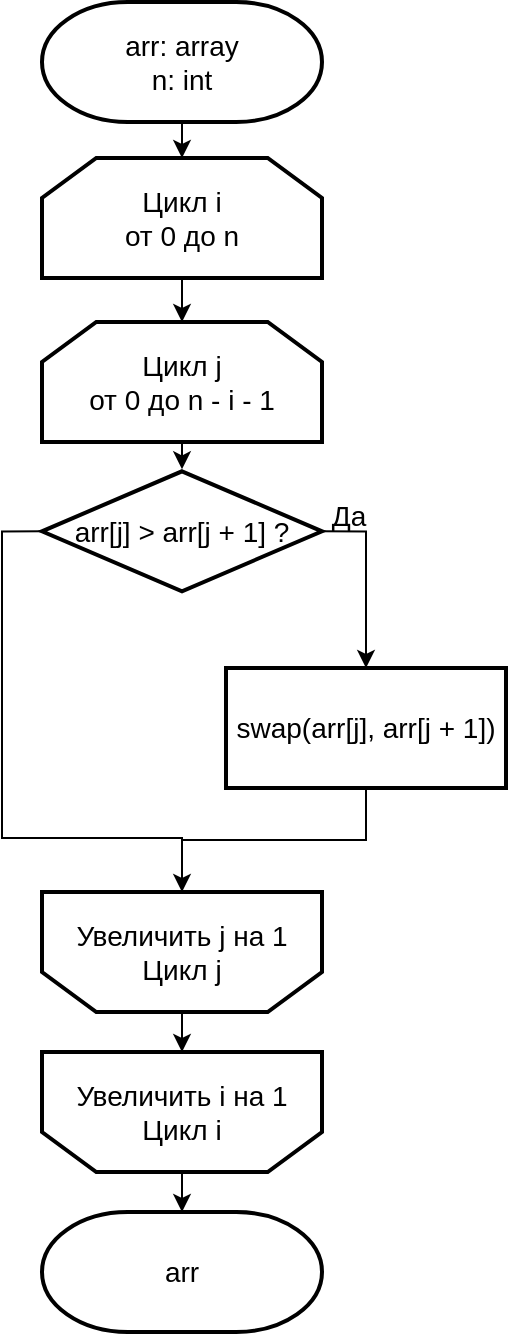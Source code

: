 <mxfile version="13.7.7" type="device"><diagram id="PIonliqSgbL0Smnv_0V-" name="Page-1"><mxGraphModel dx="1324" dy="835" grid="0" gridSize="10" guides="1" tooltips="1" connect="1" arrows="1" fold="1" page="1" pageScale="1" pageWidth="827" pageHeight="1169" math="0" shadow="0"><root><mxCell id="0"/><mxCell id="1" parent="0"/><mxCell id="8105sQnSopPn1buh1nQ9-1" style="edgeStyle=orthogonalEdgeStyle;rounded=0;orthogonalLoop=1;jettySize=auto;html=1;exitX=0.5;exitY=1;exitDx=0;exitDy=0;exitPerimeter=0;entryX=0.5;entryY=0;entryDx=0;entryDy=0;entryPerimeter=0;" edge="1" parent="1" source="8105sQnSopPn1buh1nQ9-2" target="8105sQnSopPn1buh1nQ9-4"><mxGeometry relative="1" as="geometry"/></mxCell><mxCell id="8105sQnSopPn1buh1nQ9-2" value="&lt;font style=&quot;font-size: 14px&quot;&gt;arr: array&lt;br&gt;n: int&lt;/font&gt;" style="strokeWidth=2;html=1;shape=mxgraph.flowchart.terminator;whiteSpace=wrap;" vertex="1" parent="1"><mxGeometry x="500" y="150" width="140" height="60" as="geometry"/></mxCell><mxCell id="8105sQnSopPn1buh1nQ9-3" style="edgeStyle=orthogonalEdgeStyle;rounded=0;orthogonalLoop=1;jettySize=auto;html=1;exitX=0.5;exitY=1;exitDx=0;exitDy=0;exitPerimeter=0;entryX=0.5;entryY=0;entryDx=0;entryDy=0;entryPerimeter=0;" edge="1" parent="1" source="8105sQnSopPn1buh1nQ9-4" target="8105sQnSopPn1buh1nQ9-8"><mxGeometry relative="1" as="geometry"/></mxCell><mxCell id="8105sQnSopPn1buh1nQ9-4" value="&lt;font style=&quot;font-size: 14px&quot;&gt;Цикл i&lt;br&gt;от 0 до n&lt;/font&gt;" style="strokeWidth=2;html=1;shape=stencil(rZVNb4MwDIZ/Ta5VIFpXjlPWnapeetg5pe6ICgkKWbv9+6W4aHwMxrxKHPBreB9sbIUJWWWqBBZzowpg4pnF8cbaMggbXWgfwnCbYWLJMbxgmKwwVFUJqUftrJxW+xwwU3lnT3DRB39z0CYDh65izfhTeOZ6CZlaY4KJtqbqZFr5YKa0Ce/yDzTjiwfEfN5ijMpAKMCD66jf5W1RYPELmRTNI+0IpG5FDfc30uvfSRGNtKZ0r8+KZsK2hLr4gsc9XLKayduReAm1OlIvm60jVDfCEzIoYwso5F6lpzdn383hx68s1XW5B4kmXdgztIau16upBjQOuTYth8d/O/QaeAeLJcGC39mBUgblb6S5rWBiaIM+mIhaHRkjIY/WwcR8HXWe4zkyNroDg1rFc60WvgA=);whiteSpace=wrap;" vertex="1" parent="1"><mxGeometry x="500" y="228" width="140" height="60" as="geometry"/></mxCell><mxCell id="8105sQnSopPn1buh1nQ9-5" style="edgeStyle=orthogonalEdgeStyle;rounded=0;orthogonalLoop=1;jettySize=auto;html=1;exitX=0.5;exitY=0;exitDx=0;exitDy=0;exitPerimeter=0;entryX=0.5;entryY=0;entryDx=0;entryDy=0;entryPerimeter=0;" edge="1" parent="1" source="8105sQnSopPn1buh1nQ9-6" target="8105sQnSopPn1buh1nQ9-13"><mxGeometry relative="1" as="geometry"/></mxCell><mxCell id="8105sQnSopPn1buh1nQ9-6" value="&lt;font style=&quot;font-size: 14px&quot;&gt;&lt;span style=&quot;background-color: rgb(255 , 255 , 255)&quot;&gt;Увеличить i на 1&lt;/span&gt;&lt;br&gt;&lt;span style=&quot;background-color: rgb(255 , 255 , 255)&quot;&gt;Цикл i&lt;/span&gt;&lt;/font&gt;" style="strokeWidth=2;html=1;shape=stencil(rZVNb4MwDIZ/Ta5VIFpXjlPWnapeetg5pe6ICgkKWbv9+6W4aHwMxrxKHPBreB9sbIUJWWWqBBZzowpg4pnF8cbaMggbXWgfwnCbYWLJMbxgmKwwVFUJqUftrJxW+xwwU3lnT3DRB39z0CYDh65izfhTeOZ6CZlaY4KJtqbqZFr5YKa0Ce/yDzTjiwfEfN5ijMpAKMCD66jf5W1RYPELmRTNI+0IpG5FDfc30uvfSRGNtKZ0r8+KZsK2hLr4gsc9XLKayduReAm1OlIvm60jVDfCEzIoYwso5F6lpzdn383hx68s1XW5B4kmXdgztIau16upBjQOuTYth8d/O/QaeAeLJcGC39mBUgblb6S5rWBiaIM+mIhaHRkjIY/WwcR8HXWe4zkyNroDg1rFc60WvgA=);whiteSpace=wrap;flipV=1;" vertex="1" parent="1"><mxGeometry x="500" y="675" width="140" height="60" as="geometry"/></mxCell><mxCell id="8105sQnSopPn1buh1nQ9-7" style="edgeStyle=orthogonalEdgeStyle;rounded=0;orthogonalLoop=1;jettySize=auto;html=1;exitX=0.5;exitY=1;exitDx=0;exitDy=0;exitPerimeter=0;entryX=0.5;entryY=0;entryDx=0;entryDy=0;entryPerimeter=0;" edge="1" parent="1" source="8105sQnSopPn1buh1nQ9-8"><mxGeometry relative="1" as="geometry"><mxPoint x="570" y="383.65" as="targetPoint"/></mxGeometry></mxCell><mxCell id="8105sQnSopPn1buh1nQ9-8" value="&lt;font style=&quot;font-size: 14px&quot;&gt;Цикл j&lt;br&gt;от 0 до n - i - 1&lt;/font&gt;" style="strokeWidth=2;html=1;shape=stencil(rZVNb4MwDIZ/Ta5VIFpXjlPWnapeetg5pe6ICgkKWbv9+6W4aHwMxrxKHPBreB9sbIUJWWWqBBZzowpg4pnF8cbaMggbXWgfwnCbYWLJMbxgmKwwVFUJqUftrJxW+xwwU3lnT3DRB39z0CYDh65izfhTeOZ6CZlaY4KJtqbqZFr5YKa0Ce/yDzTjiwfEfN5ijMpAKMCD66jf5W1RYPELmRTNI+0IpG5FDfc30uvfSRGNtKZ0r8+KZsK2hLr4gsc9XLKayduReAm1OlIvm60jVDfCEzIoYwso5F6lpzdn383hx68s1XW5B4kmXdgztIau16upBjQOuTYth8d/O/QaeAeLJcGC39mBUgblb6S5rWBiaIM+mIhaHRkjIY/WwcR8HXWe4zkyNroDg1rFc60WvgA=);whiteSpace=wrap;" vertex="1" parent="1"><mxGeometry x="500" y="310" width="140" height="60" as="geometry"/></mxCell><mxCell id="8105sQnSopPn1buh1nQ9-9" style="edgeStyle=orthogonalEdgeStyle;rounded=0;orthogonalLoop=1;jettySize=auto;html=1;exitX=0.5;exitY=0;exitDx=0;exitDy=0;exitPerimeter=0;entryX=0.5;entryY=1;entryDx=0;entryDy=0;entryPerimeter=0;" edge="1" parent="1" source="8105sQnSopPn1buh1nQ9-10" target="8105sQnSopPn1buh1nQ9-6"><mxGeometry relative="1" as="geometry"/></mxCell><mxCell id="8105sQnSopPn1buh1nQ9-10" value="&lt;font style=&quot;font-size: 14px&quot;&gt;&lt;span style=&quot;background-color: rgb(255 , 255 , 255)&quot;&gt;Увеличить j на 1&lt;/span&gt;&lt;br&gt;&lt;span style=&quot;background-color: rgb(255 , 255 , 255)&quot;&gt;Цикл j&lt;/span&gt;&lt;/font&gt;" style="strokeWidth=2;html=1;shape=stencil(rZVNb4MwDIZ/Ta5VIFpXjlPWnapeetg5pe6ICgkKWbv9+6W4aHwMxrxKHPBreB9sbIUJWWWqBBZzowpg4pnF8cbaMggbXWgfwnCbYWLJMbxgmKwwVFUJqUftrJxW+xwwU3lnT3DRB39z0CYDh65izfhTeOZ6CZlaY4KJtqbqZFr5YKa0Ce/yDzTjiwfEfN5ijMpAKMCD66jf5W1RYPELmRTNI+0IpG5FDfc30uvfSRGNtKZ0r8+KZsK2hLr4gsc9XLKayduReAm1OlIvm60jVDfCEzIoYwso5F6lpzdn383hx68s1XW5B4kmXdgztIau16upBjQOuTYth8d/O/QaeAeLJcGC39mBUgblb6S5rWBiaIM+mIhaHRkjIY/WwcR8HXWe4zkyNroDg1rFc60WvgA=);whiteSpace=wrap;flipV=1;" vertex="1" parent="1"><mxGeometry x="500" y="595" width="140" height="60" as="geometry"/></mxCell><mxCell id="8105sQnSopPn1buh1nQ9-11" style="edgeStyle=orthogonalEdgeStyle;rounded=0;orthogonalLoop=1;jettySize=auto;html=1;exitX=0.5;exitY=1;exitDx=0;exitDy=0;" edge="1" parent="1" source="8105sQnSopPn1buh1nQ9-12" target="8105sQnSopPn1buh1nQ9-10"><mxGeometry relative="1" as="geometry"/></mxCell><mxCell id="8105sQnSopPn1buh1nQ9-12" value="&lt;font style=&quot;font-size: 14px&quot;&gt;swap(arr[j], arr[j + 1])&lt;/font&gt;" style="whiteSpace=wrap;html=1;strokeWidth=2;" vertex="1" parent="1"><mxGeometry x="592" y="483" width="140" height="60" as="geometry"/></mxCell><mxCell id="8105sQnSopPn1buh1nQ9-13" value="&lt;font style=&quot;font-size: 14px&quot;&gt;arr&lt;/font&gt;" style="strokeWidth=2;html=1;shape=mxgraph.flowchart.terminator;whiteSpace=wrap;" vertex="1" parent="1"><mxGeometry x="500" y="755" width="140" height="60" as="geometry"/></mxCell><mxCell id="8105sQnSopPn1buh1nQ9-14" style="edgeStyle=orthogonalEdgeStyle;rounded=0;orthogonalLoop=1;jettySize=auto;html=1;exitX=1;exitY=0.5;exitDx=0;exitDy=0;" edge="1" parent="1" source="8105sQnSopPn1buh1nQ9-16" target="8105sQnSopPn1buh1nQ9-12"><mxGeometry relative="1" as="geometry"/></mxCell><mxCell id="8105sQnSopPn1buh1nQ9-15" style="edgeStyle=orthogonalEdgeStyle;rounded=0;orthogonalLoop=1;jettySize=auto;html=1;exitX=0;exitY=0.5;exitDx=0;exitDy=0;endArrow=none;endFill=0;" edge="1" parent="1" source="8105sQnSopPn1buh1nQ9-16" target="8105sQnSopPn1buh1nQ9-10"><mxGeometry relative="1" as="geometry"><Array as="points"><mxPoint x="480" y="415"/><mxPoint x="480" y="568"/><mxPoint x="570" y="568"/></Array></mxGeometry></mxCell><mxCell id="8105sQnSopPn1buh1nQ9-16" value="&lt;font style=&quot;font-size: 14px&quot;&gt;arr[j] &amp;gt; arr[j + 1] ?&lt;/font&gt;" style="rhombus;whiteSpace=wrap;html=1;strokeWidth=2;" vertex="1" parent="1"><mxGeometry x="500" y="384.65" width="140" height="60" as="geometry"/></mxCell><mxCell id="8105sQnSopPn1buh1nQ9-17" value="&lt;font style=&quot;font-size: 14px&quot;&gt;Да&lt;/font&gt;" style="text;html=1;align=center;verticalAlign=middle;resizable=0;points=[];autosize=1;" vertex="1" parent="1"><mxGeometry x="639" y="397" width="27" height="19" as="geometry"/></mxCell></root></mxGraphModel></diagram></mxfile>